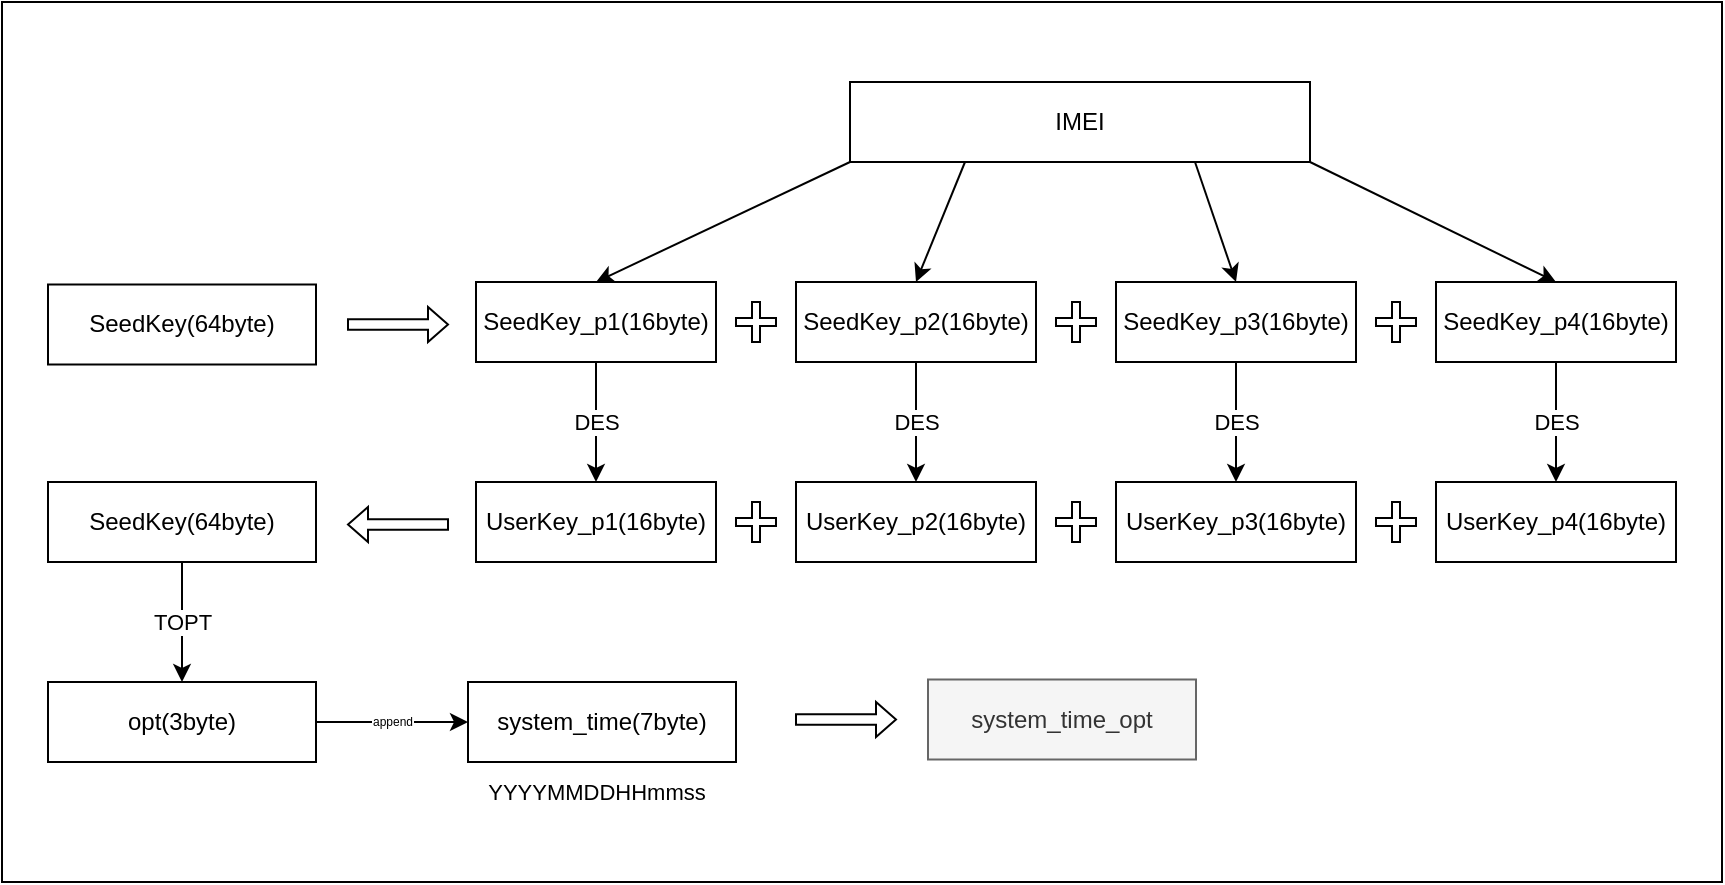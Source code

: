 <mxfile version="13.1.3" type="github"><diagram id="384NC0gAnuJfbsDGXIR8" name="Page-1"><mxGraphModel dx="1422" dy="723" grid="1" gridSize="10" guides="1" tooltips="1" connect="1" arrows="1" fold="1" page="1" pageScale="1" pageWidth="827" pageHeight="1169" math="0" shadow="0"><root><mxCell id="0"/><mxCell id="1" parent="0"/><mxCell id="p6NTyvq6R9jkGzjALUaF-54" value="" style="rounded=0;whiteSpace=wrap;html=1;fontSize=6;" vertex="1" parent="1"><mxGeometry x="810" y="340" width="860" height="440" as="geometry"/></mxCell><mxCell id="p6NTyvq6R9jkGzjALUaF-39" value="DES" style="edgeStyle=orthogonalEdgeStyle;rounded=0;orthogonalLoop=1;jettySize=auto;html=1;exitX=0.5;exitY=1;exitDx=0;exitDy=0;" edge="1" parent="1" source="p6NTyvq6R9jkGzjALUaF-4" target="p6NTyvq6R9jkGzjALUaF-26"><mxGeometry relative="1" as="geometry"/></mxCell><mxCell id="p6NTyvq6R9jkGzjALUaF-4" value="SeedKey_p3(16byte)" style="rounded=0;whiteSpace=wrap;html=1;" vertex="1" parent="1"><mxGeometry x="1367" y="480" width="120" height="40" as="geometry"/></mxCell><mxCell id="p6NTyvq6R9jkGzjALUaF-40" value="DES" style="edgeStyle=orthogonalEdgeStyle;rounded=0;orthogonalLoop=1;jettySize=auto;html=1;exitX=0.5;exitY=1;exitDx=0;exitDy=0;" edge="1" parent="1" source="p6NTyvq6R9jkGzjALUaF-5" target="p6NTyvq6R9jkGzjALUaF-27"><mxGeometry relative="1" as="geometry"/></mxCell><mxCell id="p6NTyvq6R9jkGzjALUaF-5" value="SeedKey_p4(16byte)" style="rounded=0;whiteSpace=wrap;html=1;" vertex="1" parent="1"><mxGeometry x="1527" y="480" width="120" height="40" as="geometry"/></mxCell><mxCell id="p6NTyvq6R9jkGzjALUaF-8" value="SeedKey(64byte)" style="rounded=0;whiteSpace=wrap;html=1;" vertex="1" parent="1"><mxGeometry x="833" y="481.25" width="134" height="40" as="geometry"/></mxCell><mxCell id="p6NTyvq6R9jkGzjALUaF-37" value="DES" style="edgeStyle=orthogonalEdgeStyle;rounded=0;orthogonalLoop=1;jettySize=auto;html=1;exitX=0.5;exitY=1;exitDx=0;exitDy=0;entryX=0.5;entryY=0;entryDx=0;entryDy=0;" edge="1" parent="1" source="p6NTyvq6R9jkGzjALUaF-9" target="p6NTyvq6R9jkGzjALUaF-28"><mxGeometry relative="1" as="geometry"/></mxCell><mxCell id="p6NTyvq6R9jkGzjALUaF-9" value="SeedKey_p1(16byte)" style="rounded=0;whiteSpace=wrap;html=1;" vertex="1" parent="1"><mxGeometry x="1047" y="480" width="120" height="40" as="geometry"/></mxCell><mxCell id="p6NTyvq6R9jkGzjALUaF-38" value="DES" style="edgeStyle=orthogonalEdgeStyle;rounded=0;orthogonalLoop=1;jettySize=auto;html=1;exitX=0.5;exitY=1;exitDx=0;exitDy=0;" edge="1" parent="1" source="p6NTyvq6R9jkGzjALUaF-10" target="p6NTyvq6R9jkGzjALUaF-29"><mxGeometry relative="1" as="geometry"/></mxCell><mxCell id="p6NTyvq6R9jkGzjALUaF-10" value="SeedKey_p2(16byte)" style="rounded=0;whiteSpace=wrap;html=1;" vertex="1" parent="1"><mxGeometry x="1207" y="480" width="120" height="40" as="geometry"/></mxCell><mxCell id="p6NTyvq6R9jkGzjALUaF-19" value="IMEI" style="rounded=0;whiteSpace=wrap;html=1;" vertex="1" parent="1"><mxGeometry x="1234" y="380" width="230" height="40" as="geometry"/></mxCell><mxCell id="p6NTyvq6R9jkGzjALUaF-21" value="" style="shape=cross;whiteSpace=wrap;html=1;" vertex="1" parent="1"><mxGeometry x="1177" y="490" width="20" height="20" as="geometry"/></mxCell><mxCell id="p6NTyvq6R9jkGzjALUaF-23" value="" style="shape=cross;whiteSpace=wrap;html=1;" vertex="1" parent="1"><mxGeometry x="1337" y="490" width="20" height="20" as="geometry"/></mxCell><mxCell id="p6NTyvq6R9jkGzjALUaF-24" value="" style="shape=cross;whiteSpace=wrap;html=1;" vertex="1" parent="1"><mxGeometry x="1497" y="490" width="20" height="20" as="geometry"/></mxCell><mxCell id="p6NTyvq6R9jkGzjALUaF-25" value="" style="shape=singleArrow;whiteSpace=wrap;html=1;" vertex="1" parent="1"><mxGeometry x="983" y="492.5" width="50" height="17.5" as="geometry"/></mxCell><mxCell id="p6NTyvq6R9jkGzjALUaF-26" value="UserKey_p3(16byte)" style="rounded=0;whiteSpace=wrap;html=1;" vertex="1" parent="1"><mxGeometry x="1367" y="580" width="120" height="40" as="geometry"/></mxCell><mxCell id="p6NTyvq6R9jkGzjALUaF-27" value="UserKey_p4(16byte)" style="rounded=0;whiteSpace=wrap;html=1;" vertex="1" parent="1"><mxGeometry x="1527" y="580" width="120" height="40" as="geometry"/></mxCell><mxCell id="p6NTyvq6R9jkGzjALUaF-28" value="UserKey_p1(16byte)" style="rounded=0;whiteSpace=wrap;html=1;" vertex="1" parent="1"><mxGeometry x="1047" y="580" width="120" height="40" as="geometry"/></mxCell><mxCell id="p6NTyvq6R9jkGzjALUaF-29" value="UserKey_p2(16byte)" style="rounded=0;whiteSpace=wrap;html=1;" vertex="1" parent="1"><mxGeometry x="1207" y="580" width="120" height="40" as="geometry"/></mxCell><mxCell id="p6NTyvq6R9jkGzjALUaF-30" value="" style="shape=cross;whiteSpace=wrap;html=1;" vertex="1" parent="1"><mxGeometry x="1177" y="590" width="20" height="20" as="geometry"/></mxCell><mxCell id="p6NTyvq6R9jkGzjALUaF-31" value="" style="shape=cross;whiteSpace=wrap;html=1;" vertex="1" parent="1"><mxGeometry x="1337" y="590" width="20" height="20" as="geometry"/></mxCell><mxCell id="p6NTyvq6R9jkGzjALUaF-32" value="" style="shape=cross;whiteSpace=wrap;html=1;" vertex="1" parent="1"><mxGeometry x="1497" y="590" width="20" height="20" as="geometry"/></mxCell><mxCell id="p6NTyvq6R9jkGzjALUaF-46" value="TOPT" style="edgeStyle=orthogonalEdgeStyle;rounded=0;orthogonalLoop=1;jettySize=auto;html=1;exitX=0.5;exitY=1;exitDx=0;exitDy=0;entryX=0.5;entryY=0;entryDx=0;entryDy=0;" edge="1" parent="1" source="p6NTyvq6R9jkGzjALUaF-33" target="p6NTyvq6R9jkGzjALUaF-45"><mxGeometry relative="1" as="geometry"/></mxCell><mxCell id="p6NTyvq6R9jkGzjALUaF-33" value="SeedKey(64byte)" style="rounded=0;whiteSpace=wrap;html=1;" vertex="1" parent="1"><mxGeometry x="833" y="580" width="134" height="40" as="geometry"/></mxCell><mxCell id="p6NTyvq6R9jkGzjALUaF-34" value="" style="shape=singleArrow;whiteSpace=wrap;html=1;rotation=-180;" vertex="1" parent="1"><mxGeometry x="983" y="592.5" width="50" height="17.5" as="geometry"/></mxCell><mxCell id="p6NTyvq6R9jkGzjALUaF-36" value="" style="endArrow=classic;html=1;exitX=0;exitY=1;exitDx=0;exitDy=0;entryX=0.5;entryY=0;entryDx=0;entryDy=0;" edge="1" parent="1" source="p6NTyvq6R9jkGzjALUaF-19" target="p6NTyvq6R9jkGzjALUaF-9"><mxGeometry width="50" height="50" relative="1" as="geometry"><mxPoint x="1117" y="530" as="sourcePoint"/><mxPoint x="1242" y="570" as="targetPoint"/></mxGeometry></mxCell><mxCell id="p6NTyvq6R9jkGzjALUaF-42" value="" style="endArrow=classic;html=1;exitX=0.25;exitY=1;exitDx=0;exitDy=0;entryX=0.5;entryY=0;entryDx=0;entryDy=0;" edge="1" parent="1" source="p6NTyvq6R9jkGzjALUaF-19" target="p6NTyvq6R9jkGzjALUaF-10"><mxGeometry width="50" height="50" relative="1" as="geometry"><mxPoint x="1244" y="430" as="sourcePoint"/><mxPoint x="1117" y="490" as="targetPoint"/></mxGeometry></mxCell><mxCell id="p6NTyvq6R9jkGzjALUaF-43" value="" style="endArrow=classic;html=1;exitX=0.75;exitY=1;exitDx=0;exitDy=0;entryX=0.5;entryY=0;entryDx=0;entryDy=0;" edge="1" parent="1" source="p6NTyvq6R9jkGzjALUaF-19" target="p6NTyvq6R9jkGzjALUaF-4"><mxGeometry width="50" height="50" relative="1" as="geometry"><mxPoint x="1301.5" y="430" as="sourcePoint"/><mxPoint x="1277" y="490" as="targetPoint"/></mxGeometry></mxCell><mxCell id="p6NTyvq6R9jkGzjALUaF-44" value="" style="endArrow=classic;html=1;exitX=1;exitY=1;exitDx=0;exitDy=0;entryX=0.5;entryY=0;entryDx=0;entryDy=0;" edge="1" parent="1" source="p6NTyvq6R9jkGzjALUaF-19" target="p6NTyvq6R9jkGzjALUaF-5"><mxGeometry width="50" height="50" relative="1" as="geometry"><mxPoint x="1416.5" y="430" as="sourcePoint"/><mxPoint x="1437" y="490" as="targetPoint"/></mxGeometry></mxCell><mxCell id="p6NTyvq6R9jkGzjALUaF-49" value="append" style="edgeStyle=orthogonalEdgeStyle;rounded=0;orthogonalLoop=1;jettySize=auto;html=1;exitX=1;exitY=0.5;exitDx=0;exitDy=0;entryX=0;entryY=0.5;entryDx=0;entryDy=0;fontSize=6;" edge="1" parent="1" source="p6NTyvq6R9jkGzjALUaF-45" target="p6NTyvq6R9jkGzjALUaF-47"><mxGeometry relative="1" as="geometry"/></mxCell><mxCell id="p6NTyvq6R9jkGzjALUaF-45" value="opt(3byte)" style="rounded=0;whiteSpace=wrap;html=1;" vertex="1" parent="1"><mxGeometry x="833" y="680" width="134" height="40" as="geometry"/></mxCell><mxCell id="p6NTyvq6R9jkGzjALUaF-47" value="system_time(7byte)&lt;br&gt;" style="rounded=0;whiteSpace=wrap;html=1;" vertex="1" parent="1"><mxGeometry x="1043" y="680" width="134" height="40" as="geometry"/></mxCell><mxCell id="p6NTyvq6R9jkGzjALUaF-48" value="&lt;font style=&quot;font-size: 11px&quot;&gt;YYYYMMDDHHmmss&lt;/font&gt;" style="text;html=1;align=center;verticalAlign=middle;resizable=0;points=[];autosize=1;fontSize=6;" vertex="1" parent="1"><mxGeometry x="1042" y="730" width="130" height="10" as="geometry"/></mxCell><mxCell id="p6NTyvq6R9jkGzjALUaF-50" value="system_time_opt" style="rounded=0;whiteSpace=wrap;html=1;fillColor=#f5f5f5;strokeColor=#666666;fontColor=#333333;" vertex="1" parent="1"><mxGeometry x="1273" y="678.75" width="134" height="40" as="geometry"/></mxCell><mxCell id="p6NTyvq6R9jkGzjALUaF-51" value="" style="shape=singleArrow;whiteSpace=wrap;html=1;" vertex="1" parent="1"><mxGeometry x="1207" y="690" width="50" height="17.5" as="geometry"/></mxCell></root></mxGraphModel></diagram></mxfile>